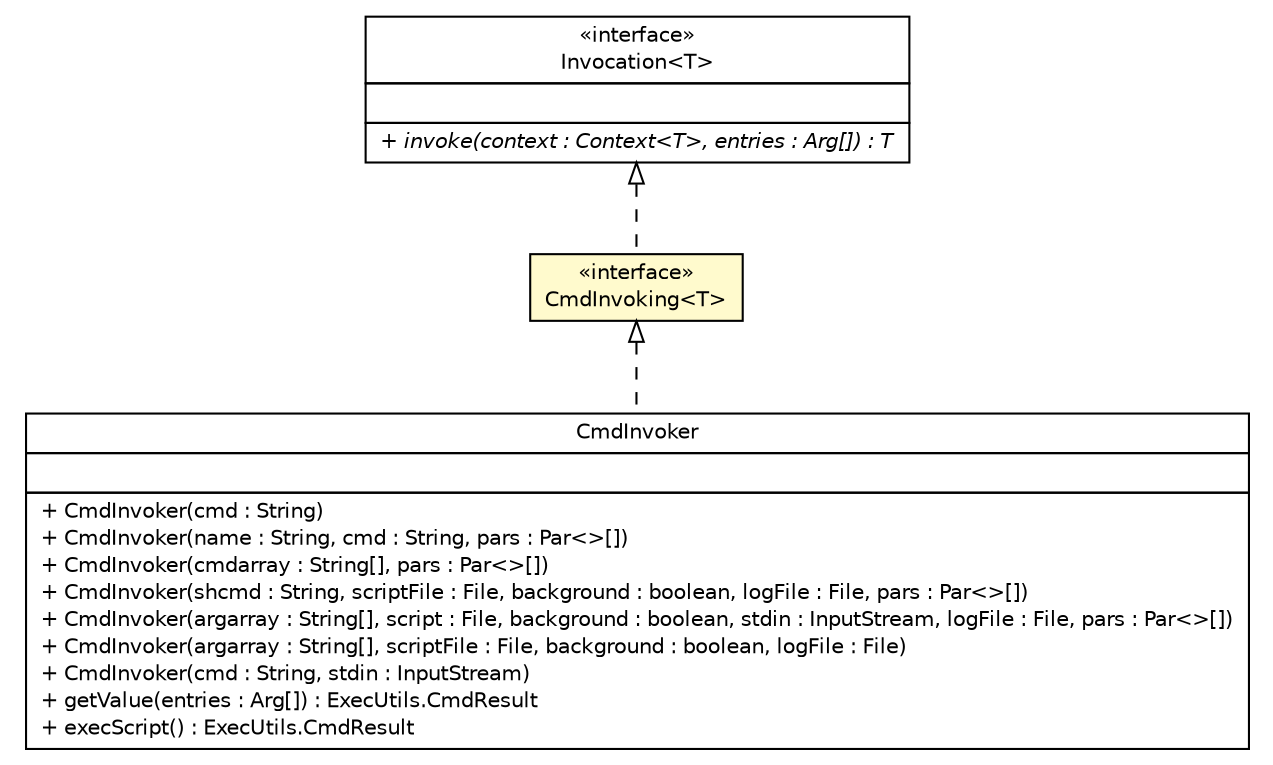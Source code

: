 #!/usr/local/bin/dot
#
# Class diagram 
# Generated by UMLGraph version R5_6 (http://www.umlgraph.org/)
#

digraph G {
	edge [fontname="Helvetica",fontsize=10,labelfontname="Helvetica",labelfontsize=10];
	node [fontname="Helvetica",fontsize=10,shape=plaintext];
	nodesep=0.25;
	ranksep=0.5;
	// sorcer.core.invoker.CmdInvoker
	c156210 [label=<<table title="sorcer.core.invoker.CmdInvoker" border="0" cellborder="1" cellspacing="0" cellpadding="2" port="p" href="./CmdInvoker.html">
		<tr><td><table border="0" cellspacing="0" cellpadding="1">
<tr><td align="center" balign="center"> CmdInvoker </td></tr>
		</table></td></tr>
		<tr><td><table border="0" cellspacing="0" cellpadding="1">
<tr><td align="left" balign="left">  </td></tr>
		</table></td></tr>
		<tr><td><table border="0" cellspacing="0" cellpadding="1">
<tr><td align="left" balign="left"> + CmdInvoker(cmd : String) </td></tr>
<tr><td align="left" balign="left"> + CmdInvoker(name : String, cmd : String, pars : Par&lt;&gt;[]) </td></tr>
<tr><td align="left" balign="left"> + CmdInvoker(cmdarray : String[], pars : Par&lt;&gt;[]) </td></tr>
<tr><td align="left" balign="left"> + CmdInvoker(shcmd : String, scriptFile : File, background : boolean, logFile : File, pars : Par&lt;&gt;[]) </td></tr>
<tr><td align="left" balign="left"> + CmdInvoker(argarray : String[], script : File, background : boolean, stdin : InputStream, logFile : File, pars : Par&lt;&gt;[]) </td></tr>
<tr><td align="left" balign="left"> + CmdInvoker(argarray : String[], scriptFile : File, background : boolean, logFile : File) </td></tr>
<tr><td align="left" balign="left"> + CmdInvoker(cmd : String, stdin : InputStream) </td></tr>
<tr><td align="left" balign="left"> + getValue(entries : Arg[]) : ExecUtils.CmdResult </td></tr>
<tr><td align="left" balign="left"> + execScript() : ExecUtils.CmdResult </td></tr>
		</table></td></tr>
		</table>>, URL="./CmdInvoker.html", fontname="Helvetica", fontcolor="black", fontsize=10.0];
	// sorcer.core.invoker.CmdInvoking<T>
	c156228 [label=<<table title="sorcer.core.invoker.CmdInvoking" border="0" cellborder="1" cellspacing="0" cellpadding="2" port="p" bgcolor="lemonChiffon" href="./CmdInvoking.html">
		<tr><td><table border="0" cellspacing="0" cellpadding="1">
<tr><td align="center" balign="center"> &#171;interface&#187; </td></tr>
<tr><td align="center" balign="center"> CmdInvoking&lt;T&gt; </td></tr>
		</table></td></tr>
		</table>>, URL="./CmdInvoking.html", fontname="Helvetica", fontcolor="black", fontsize=10.0];
	// sorcer.service.Invocation<T>
	c156286 [label=<<table title="sorcer.service.Invocation" border="0" cellborder="1" cellspacing="0" cellpadding="2" port="p" href="../../service/Invocation.html">
		<tr><td><table border="0" cellspacing="0" cellpadding="1">
<tr><td align="center" balign="center"> &#171;interface&#187; </td></tr>
<tr><td align="center" balign="center"> Invocation&lt;T&gt; </td></tr>
		</table></td></tr>
		<tr><td><table border="0" cellspacing="0" cellpadding="1">
<tr><td align="left" balign="left">  </td></tr>
		</table></td></tr>
		<tr><td><table border="0" cellspacing="0" cellpadding="1">
<tr><td align="left" balign="left"><font face="Helvetica-Oblique" point-size="10.0"> + invoke(context : Context&lt;T&gt;, entries : Arg[]) : T </font></td></tr>
		</table></td></tr>
		</table>>, URL="../../service/Invocation.html", fontname="Helvetica", fontcolor="black", fontsize=10.0];
	//sorcer.core.invoker.CmdInvoker implements sorcer.core.invoker.CmdInvoking<T>
	c156228:p -> c156210:p [dir=back,arrowtail=empty,style=dashed];
	//sorcer.core.invoker.CmdInvoking<T> implements sorcer.service.Invocation<T>
	c156286:p -> c156228:p [dir=back,arrowtail=empty,style=dashed];
}

